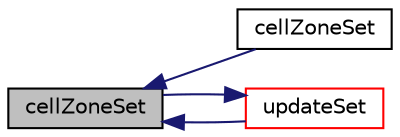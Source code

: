 digraph "cellZoneSet"
{
  bgcolor="transparent";
  edge [fontname="Helvetica",fontsize="10",labelfontname="Helvetica",labelfontsize="10"];
  node [fontname="Helvetica",fontsize="10",shape=record];
  rankdir="LR";
  Node1 [label="cellZoneSet",height=0.2,width=0.4,color="black", fillcolor="grey75", style="filled", fontcolor="black"];
  Node1 -> Node2 [dir="back",color="midnightblue",fontsize="10",style="solid",fontname="Helvetica"];
  Node2 [label="cellZoneSet",height=0.2,width=0.4,color="black",URL="$a00238.html#a6f47ca5d59600301a759dc4db994ab1d",tooltip="Construct from additional size of labelHashSet. "];
  Node1 -> Node3 [dir="back",color="midnightblue",fontsize="10",style="solid",fontname="Helvetica"];
  Node3 [label="updateSet",height=0.2,width=0.4,color="red",URL="$a00238.html#afc9e2e914d3928dd7281d2ac71452052",tooltip="Sort addressing and make cellSet part consistent with addressing. "];
  Node3 -> Node1 [dir="back",color="midnightblue",fontsize="10",style="solid",fontname="Helvetica"];
}

